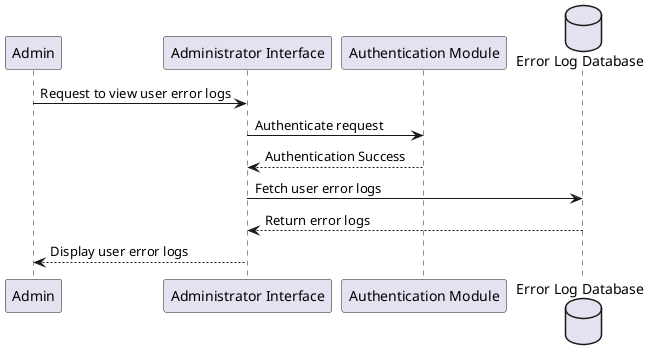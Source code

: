 @startuml
participant "Admin" as A
participant "Administrator Interface" as AI
participant "Authentication Module" as AM
database "Error Log Database" as ELD

A -> AI : Request to view user error logs
AI -> AM : Authenticate request
AM --> AI : Authentication Success

AI -> ELD : Fetch user error logs
ELD --> AI : Return error logs
AI --> A : Display user error logs

@enduml
